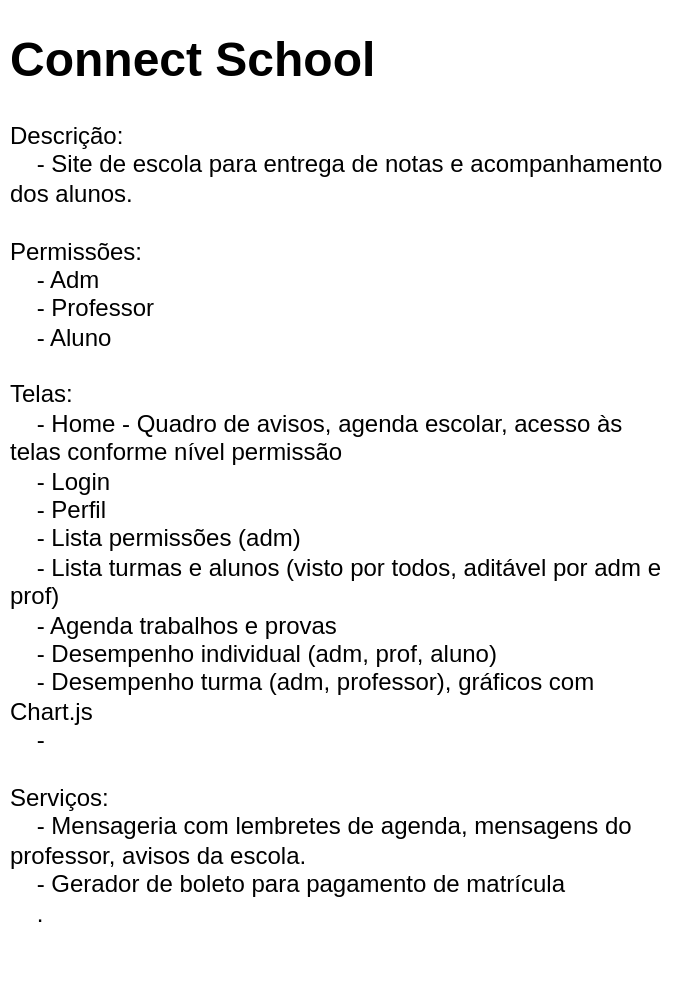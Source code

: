 <mxfile version="20.5.1" type="device" pages="3"><diagram id="XEY9QeWDyDuhkDQCy7T7" name="Página-1"><mxGraphModel dx="1038" dy="564" grid="1" gridSize="10" guides="1" tooltips="1" connect="1" arrows="1" fold="1" page="1" pageScale="1" pageWidth="827" pageHeight="1169" math="0" shadow="0"><root><mxCell id="0"/><mxCell id="1" parent="0"/><mxCell id="oTpBTwNz1g0yi6mASG2y-1" value="&lt;h1&gt;Connect School&lt;br&gt;&lt;/h1&gt;&lt;p&gt;Descrição:&lt;br&gt;&amp;nbsp;&amp;nbsp; &amp;nbsp;- Site de escola para entrega de notas e acompanhamento dos alunos.&lt;br&gt;&lt;br&gt;Permissões: &lt;br&gt;&amp;nbsp;&amp;nbsp; &amp;nbsp;- Adm &lt;br&gt;&amp;nbsp;&amp;nbsp; &amp;nbsp;- Professor &lt;br&gt;&amp;nbsp;&amp;nbsp; &amp;nbsp;- Aluno&lt;br&gt;&lt;br&gt;Telas:&lt;br&gt;&amp;nbsp;&amp;nbsp; &amp;nbsp;- Home - Quadro de avisos, agenda escolar, acesso às telas conforme nível permissão&lt;br&gt;&amp;nbsp;&amp;nbsp; &amp;nbsp;- Login&lt;br&gt;&amp;nbsp;&amp;nbsp; &amp;nbsp;- Perfil&lt;br&gt;&amp;nbsp;&amp;nbsp; &amp;nbsp;- Lista permissões (adm)&lt;br&gt;&amp;nbsp;&amp;nbsp; &amp;nbsp;- Lista turmas e alunos (visto por todos, aditável por adm e prof)&lt;br&gt;&amp;nbsp;&amp;nbsp; &amp;nbsp;- Agenda trabalhos e provas&lt;br&gt;&amp;nbsp;&amp;nbsp; &amp;nbsp;- Desempenho individual (adm, prof, aluno)&lt;br&gt;&amp;nbsp;&amp;nbsp; &amp;nbsp;- Desempenho turma (adm, professor), gráficos com Chart.js&lt;br&gt;&amp;nbsp;&amp;nbsp; &amp;nbsp;- &lt;br&gt;&lt;br&gt;Serviços:&lt;br&gt;&amp;nbsp;&amp;nbsp; &amp;nbsp;- Mensageria com lembretes de agenda, mensagens do professor, avisos da escola.&lt;br&gt;&amp;nbsp;&amp;nbsp; &amp;nbsp;- Gerador de boleto para pagamento de matrícula&lt;br&gt;&amp;nbsp;&amp;nbsp;&amp;nbsp; .&lt;/p&gt;" style="text;html=1;strokeColor=none;fillColor=none;spacing=5;spacingTop=-20;whiteSpace=wrap;overflow=hidden;rounded=0;" vertex="1" parent="1"><mxGeometry x="70" y="20" width="340" height="490" as="geometry"/></mxCell></root></mxGraphModel></diagram><diagram id="LV8RYjjmep3y8AfixWRj" name="Páginas"><mxGraphModel dx="2310" dy="806" grid="1" gridSize="10" guides="1" tooltips="1" connect="1" arrows="1" fold="1" page="1" pageScale="1" pageWidth="827" pageHeight="1169" math="0" shadow="0"><root><mxCell id="0"/><mxCell id="1" parent="0"/><mxCell id="QJTW8tv1tWQUR2ZFHWFo-1" value="home" style="whiteSpace=wrap;html=1;aspect=fixed;" vertex="1" parent="1"><mxGeometry x="-80" y="50" width="80" height="80" as="geometry"/></mxCell><mxCell id="xa5W1uztLLYf_Nr8pWCZ-6" value="public" style="swimlane;horizontal=0;" vertex="1" parent="1"><mxGeometry x="-120" y="15" width="180" height="405" as="geometry"/></mxCell><mxCell id="QJTW8tv1tWQUR2ZFHWFo-2" value="login / cadastro" style="whiteSpace=wrap;html=1;aspect=fixed;" vertex="1" parent="xa5W1uztLLYf_Nr8pWCZ-6"><mxGeometry x="40" y="217.5" width="80" height="80" as="geometry"/></mxCell><mxCell id="xa5W1uztLLYf_Nr8pWCZ-10" value="&lt;div&gt;Logado:&lt;/div&gt;&lt;div&gt;- Agenda de provas&lt;br&gt;&lt;/div&gt;" style="text;html=1;strokeColor=none;fillColor=none;align=left;verticalAlign=top;whiteSpace=wrap;rounded=0;" vertex="1" parent="xa5W1uztLLYf_Nr8pWCZ-6"><mxGeometry x="120" y="35" width="60" height="95" as="geometry"/></mxCell><mxCell id="xa5W1uztLLYf_Nr8pWCZ-7" value="Auth" style="swimlane;" vertex="1" parent="1"><mxGeometry x="80" y="15" width="630" height="405" as="geometry"/></mxCell><mxCell id="lKCZmAWBMqxAJzKR-kjH-1" value="Perfil" style="whiteSpace=wrap;html=1;aspect=fixed;" vertex="1" parent="xa5W1uztLLYf_Nr8pWCZ-7"><mxGeometry x="40" y="35" width="80" height="80" as="geometry"/></mxCell><mxCell id="xa5W1uztLLYf_Nr8pWCZ-1" value="Permissões" style="whiteSpace=wrap;html=1;aspect=fixed;" vertex="1" parent="xa5W1uztLLYf_Nr8pWCZ-7"><mxGeometry x="250" y="35" width="80" height="80" as="geometry"/></mxCell><mxCell id="xa5W1uztLLYf_Nr8pWCZ-2" value="Turmas e alunos" style="whiteSpace=wrap;html=1;aspect=fixed;" vertex="1" parent="xa5W1uztLLYf_Nr8pWCZ-7"><mxGeometry x="480" y="35" width="80" height="80" as="geometry"/></mxCell><mxCell id="xa5W1uztLLYf_Nr8pWCZ-3" value="agenda trabalhos e provas" style="whiteSpace=wrap;html=1;aspect=fixed;" vertex="1" parent="xa5W1uztLLYf_Nr8pWCZ-7"><mxGeometry x="40" y="217.5" width="80" height="80" as="geometry"/></mxCell><mxCell id="xa5W1uztLLYf_Nr8pWCZ-4" value="desempenho individual" style="whiteSpace=wrap;html=1;aspect=fixed;" vertex="1" parent="xa5W1uztLLYf_Nr8pWCZ-7"><mxGeometry x="250" y="217.5" width="80" height="80" as="geometry"/></mxCell><mxCell id="xa5W1uztLLYf_Nr8pWCZ-5" value="desempenho turma" style="whiteSpace=wrap;html=1;aspect=fixed;" vertex="1" parent="xa5W1uztLLYf_Nr8pWCZ-7"><mxGeometry x="480" y="217.5" width="80" height="80" as="geometry"/></mxCell><mxCell id="xa5W1uztLLYf_Nr8pWCZ-9" value="&lt;div&gt;- Foto&lt;/div&gt;&lt;div&gt;- Dados gerais&lt;/div&gt;&lt;div&gt;- Número&lt;/div&gt;&lt;div&gt;&amp;nbsp;&lt;/div&gt;&lt;div&gt;Professor:&lt;/div&gt;&lt;div&gt;- Turmas&lt;/div&gt;&lt;div&gt;&lt;br&gt;&lt;/div&gt;&lt;div&gt;Aluno:&lt;/div&gt;&lt;div&gt;- Turma&lt;/div&gt;&lt;div&gt;- Notas&lt;br&gt;&lt;/div&gt;" style="text;html=1;strokeColor=none;fillColor=none;align=left;verticalAlign=top;whiteSpace=wrap;rounded=0;" vertex="1" parent="xa5W1uztLLYf_Nr8pWCZ-7"><mxGeometry x="120" y="35" width="100" height="165" as="geometry"/></mxCell><mxCell id="xa5W1uztLLYf_Nr8pWCZ-11" value="Lista de permissões por níveis" style="text;html=1;strokeColor=none;fillColor=none;align=left;verticalAlign=top;whiteSpace=wrap;rounded=0;" vertex="1" parent="xa5W1uztLLYf_Nr8pWCZ-7"><mxGeometry x="334" y="35" width="60" height="30" as="geometry"/></mxCell><mxCell id="xa5W1uztLLYf_Nr8pWCZ-12" value="Qual aluno pertence a qual turma" style="text;html=1;strokeColor=none;fillColor=none;align=left;verticalAlign=top;whiteSpace=wrap;rounded=0;" vertex="1" parent="xa5W1uztLLYf_Nr8pWCZ-7"><mxGeometry x="560" y="35" width="60" height="30" as="geometry"/></mxCell><mxCell id="xa5W1uztLLYf_Nr8pWCZ-13" value="&lt;div&gt;Agenda por turma&lt;/div&gt;&lt;div&gt;- Atividades previstas&lt;/div&gt;&lt;div&gt;- Feriados e afins&lt;br&gt;&lt;/div&gt;" style="text;html=1;strokeColor=none;fillColor=none;align=left;verticalAlign=top;whiteSpace=wrap;rounded=0;" vertex="1" parent="xa5W1uztLLYf_Nr8pWCZ-7"><mxGeometry x="120" y="218" width="80" height="30" as="geometry"/></mxCell><mxCell id="xa5W1uztLLYf_Nr8pWCZ-14" value="&lt;div&gt;Histórico de notas do aluno&lt;br&gt;&lt;/div&gt;" style="text;html=1;strokeColor=none;fillColor=none;align=left;verticalAlign=top;whiteSpace=wrap;rounded=0;" vertex="1" parent="xa5W1uztLLYf_Nr8pWCZ-7"><mxGeometry x="330" y="218" width="60" height="30" as="geometry"/></mxCell><mxCell id="xa5W1uztLLYf_Nr8pWCZ-15" value="Histórico de notas da turma" style="text;html=1;strokeColor=none;fillColor=none;align=left;verticalAlign=top;whiteSpace=wrap;rounded=0;" vertex="1" parent="xa5W1uztLLYf_Nr8pWCZ-7"><mxGeometry x="560" y="218" width="60" height="30" as="geometry"/></mxCell><mxCell id="xa5W1uztLLYf_Nr8pWCZ-22" value="" style="ellipse;whiteSpace=wrap;html=1;aspect=fixed;fillColor=#dae8fc;strokeColor=#6c8ebf;" vertex="1" parent="xa5W1uztLLYf_Nr8pWCZ-7"><mxGeometry x="40" y="105" width="20" height="20" as="geometry"/></mxCell><mxCell id="xa5W1uztLLYf_Nr8pWCZ-25" value="" style="ellipse;whiteSpace=wrap;html=1;aspect=fixed;fillColor=#dae8fc;strokeColor=#6c8ebf;" vertex="1" parent="xa5W1uztLLYf_Nr8pWCZ-7"><mxGeometry x="250" y="107.5" width="20" height="20" as="geometry"/></mxCell><mxCell id="xa5W1uztLLYf_Nr8pWCZ-26" value="" style="ellipse;whiteSpace=wrap;html=1;aspect=fixed;fillColor=#dae8fc;strokeColor=#6c8ebf;" vertex="1" parent="xa5W1uztLLYf_Nr8pWCZ-7"><mxGeometry x="480" y="105" width="20" height="20" as="geometry"/></mxCell><mxCell id="xa5W1uztLLYf_Nr8pWCZ-27" value="" style="ellipse;whiteSpace=wrap;html=1;aspect=fixed;fillColor=#dae8fc;strokeColor=#6c8ebf;" vertex="1" parent="xa5W1uztLLYf_Nr8pWCZ-7"><mxGeometry x="40" y="287.5" width="20" height="20" as="geometry"/></mxCell><mxCell id="xa5W1uztLLYf_Nr8pWCZ-28" value="" style="ellipse;whiteSpace=wrap;html=1;aspect=fixed;fillColor=#dae8fc;strokeColor=#6c8ebf;" vertex="1" parent="xa5W1uztLLYf_Nr8pWCZ-7"><mxGeometry x="250" y="287.5" width="20" height="20" as="geometry"/></mxCell><mxCell id="xa5W1uztLLYf_Nr8pWCZ-29" value="" style="ellipse;whiteSpace=wrap;html=1;aspect=fixed;fillColor=#dae8fc;strokeColor=#6c8ebf;" vertex="1" parent="xa5W1uztLLYf_Nr8pWCZ-7"><mxGeometry x="480" y="285" width="20" height="20" as="geometry"/></mxCell><mxCell id="xa5W1uztLLYf_Nr8pWCZ-30" value="" style="ellipse;whiteSpace=wrap;html=1;aspect=fixed;fillColor=#d5e8d4;strokeColor=#82b366;" vertex="1" parent="xa5W1uztLLYf_Nr8pWCZ-7"><mxGeometry x="60" y="105" width="20" height="20" as="geometry"/></mxCell><mxCell id="xa5W1uztLLYf_Nr8pWCZ-31" value="" style="ellipse;whiteSpace=wrap;html=1;aspect=fixed;fillColor=#d5e8d4;strokeColor=#82b366;dashed=1;" vertex="1" parent="xa5W1uztLLYf_Nr8pWCZ-7"><mxGeometry x="500" y="105" width="20" height="20" as="geometry"/></mxCell><mxCell id="xa5W1uztLLYf_Nr8pWCZ-34" value="" style="ellipse;whiteSpace=wrap;html=1;aspect=fixed;fillColor=#d5e8d4;strokeColor=#82b366;" vertex="1" parent="xa5W1uztLLYf_Nr8pWCZ-7"><mxGeometry x="270" y="287.5" width="20" height="20" as="geometry"/></mxCell><mxCell id="xa5W1uztLLYf_Nr8pWCZ-35" value="" style="ellipse;whiteSpace=wrap;html=1;aspect=fixed;fillColor=#d5e8d4;strokeColor=#82b366;" vertex="1" parent="xa5W1uztLLYf_Nr8pWCZ-7"><mxGeometry x="60" y="287.5" width="20" height="20" as="geometry"/></mxCell><mxCell id="xa5W1uztLLYf_Nr8pWCZ-36" value="" style="ellipse;whiteSpace=wrap;html=1;aspect=fixed;fillColor=#ffe6cc;strokeColor=#d79b00;" vertex="1" parent="xa5W1uztLLYf_Nr8pWCZ-7"><mxGeometry x="520" y="105" width="20" height="20" as="geometry"/></mxCell><mxCell id="xa5W1uztLLYf_Nr8pWCZ-37" value="" style="ellipse;whiteSpace=wrap;html=1;aspect=fixed;fillColor=#ffe6cc;strokeColor=#d79b00;" vertex="1" parent="xa5W1uztLLYf_Nr8pWCZ-7"><mxGeometry x="500" y="285" width="20" height="20" as="geometry"/></mxCell><mxCell id="xa5W1uztLLYf_Nr8pWCZ-38" value="" style="ellipse;whiteSpace=wrap;html=1;aspect=fixed;fillColor=#ffe6cc;strokeColor=#d79b00;" vertex="1" parent="xa5W1uztLLYf_Nr8pWCZ-7"><mxGeometry x="290" y="287.5" width="20" height="20" as="geometry"/></mxCell><mxCell id="xa5W1uztLLYf_Nr8pWCZ-39" value="" style="ellipse;whiteSpace=wrap;html=1;aspect=fixed;fillColor=#ffe6cc;strokeColor=#d79b00;" vertex="1" parent="xa5W1uztLLYf_Nr8pWCZ-7"><mxGeometry x="80" y="287.5" width="20" height="20" as="geometry"/></mxCell><mxCell id="xa5W1uztLLYf_Nr8pWCZ-40" value="" style="ellipse;whiteSpace=wrap;html=1;aspect=fixed;fillColor=#ffe6cc;strokeColor=#d79b00;" vertex="1" parent="xa5W1uztLLYf_Nr8pWCZ-7"><mxGeometry x="80" y="105" width="20" height="20" as="geometry"/></mxCell><mxCell id="xa5W1uztLLYf_Nr8pWCZ-16" value="" style="ellipse;whiteSpace=wrap;html=1;aspect=fixed;fillColor=#dae8fc;strokeColor=#6c8ebf;" vertex="1" parent="1"><mxGeometry x="770" y="30" width="20" height="20" as="geometry"/></mxCell><mxCell id="xa5W1uztLLYf_Nr8pWCZ-17" value="" style="ellipse;whiteSpace=wrap;html=1;aspect=fixed;fillColor=#d5e8d4;strokeColor=#82b366;" vertex="1" parent="1"><mxGeometry x="770" y="70" width="20" height="20" as="geometry"/></mxCell><mxCell id="xa5W1uztLLYf_Nr8pWCZ-18" value="" style="ellipse;whiteSpace=wrap;html=1;aspect=fixed;fillColor=#ffe6cc;strokeColor=#d79b00;" vertex="1" parent="1"><mxGeometry x="770" y="110" width="20" height="20" as="geometry"/></mxCell><mxCell id="xa5W1uztLLYf_Nr8pWCZ-19" value="Adm" style="text;html=1;strokeColor=none;fillColor=none;align=center;verticalAlign=middle;whiteSpace=wrap;rounded=0;" vertex="1" parent="1"><mxGeometry x="800" y="25" width="60" height="30" as="geometry"/></mxCell><mxCell id="xa5W1uztLLYf_Nr8pWCZ-20" value="Aluno" style="text;html=1;strokeColor=none;fillColor=none;align=center;verticalAlign=middle;whiteSpace=wrap;rounded=0;" vertex="1" parent="1"><mxGeometry x="800" y="65" width="60" height="30" as="geometry"/></mxCell><mxCell id="xa5W1uztLLYf_Nr8pWCZ-21" value="Professor" style="text;html=1;strokeColor=none;fillColor=none;align=center;verticalAlign=middle;whiteSpace=wrap;rounded=0;" vertex="1" parent="1"><mxGeometry x="810" y="105" width="60" height="30" as="geometry"/></mxCell></root></mxGraphModel></diagram><diagram id="CzIRaWBPfpLo-fqdnuDP" name="Página-3"><mxGraphModel dx="1038" dy="1733" grid="1" gridSize="10" guides="1" tooltips="1" connect="1" arrows="1" fold="1" page="1" pageScale="1" pageWidth="827" pageHeight="1169" math="0" shadow="0"><root><mxCell id="0"/><mxCell id="1" parent="0"/><mxCell id="Y0y6ZE-SuenmX6oOjHEt-3" value="students" style="swimlane;fontStyle=0;childLayout=stackLayout;horizontal=1;startSize=30;horizontalStack=0;resizeParent=1;resizeParentMax=0;resizeLast=0;collapsible=1;marginBottom=0;dashed=1;" vertex="1" parent="1"><mxGeometry x="190" y="40" width="140" height="150" as="geometry"/></mxCell><mxCell id="Y0y6ZE-SuenmX6oOjHEt-4" value="id" style="text;strokeColor=none;fillColor=none;align=left;verticalAlign=middle;spacingLeft=4;spacingRight=4;overflow=hidden;points=[[0,0.5],[1,0.5]];portConstraint=eastwest;rotatable=0;" vertex="1" parent="Y0y6ZE-SuenmX6oOjHEt-3"><mxGeometry y="30" width="140" height="30" as="geometry"/></mxCell><mxCell id="Y0y6ZE-SuenmX6oOjHEt-5" value="name" style="text;strokeColor=none;fillColor=none;align=left;verticalAlign=middle;spacingLeft=4;spacingRight=4;overflow=hidden;points=[[0,0.5],[1,0.5]];portConstraint=eastwest;rotatable=0;" vertex="1" parent="Y0y6ZE-SuenmX6oOjHEt-3"><mxGeometry y="60" width="140" height="30" as="geometry"/></mxCell><mxCell id="Aa-kQa9oK4cP4mD9ktrD-15" value="number" style="text;strokeColor=none;fillColor=none;align=left;verticalAlign=middle;spacingLeft=4;spacingRight=4;overflow=hidden;points=[[0,0.5],[1,0.5]];portConstraint=eastwest;rotatable=0;" vertex="1" parent="Y0y6ZE-SuenmX6oOjHEt-3"><mxGeometry y="90" width="140" height="30" as="geometry"/></mxCell><mxCell id="Y0y6ZE-SuenmX6oOjHEt-6" value="type: student" style="text;strokeColor=none;fillColor=none;align=left;verticalAlign=middle;spacingLeft=4;spacingRight=4;overflow=hidden;points=[[0,0.5],[1,0.5]];portConstraint=eastwest;rotatable=0;" vertex="1" parent="Y0y6ZE-SuenmX6oOjHEt-3"><mxGeometry y="120" width="140" height="30" as="geometry"/></mxCell><mxCell id="Aa-kQa9oK4cP4mD9ktrD-7" style="edgeStyle=orthogonalEdgeStyle;rounded=0;orthogonalLoop=1;jettySize=auto;html=1;" edge="1" parent="1" source="Y0y6ZE-SuenmX6oOjHEt-7" target="Y0y6ZE-SuenmX6oOjHEt-11"><mxGeometry relative="1" as="geometry"/></mxCell><mxCell id="Y0y6ZE-SuenmX6oOjHEt-7" value="classrooms" style="swimlane;fontStyle=0;childLayout=stackLayout;horizontal=1;startSize=30;horizontalStack=0;resizeParent=1;resizeParentMax=0;resizeLast=0;collapsible=1;marginBottom=0;" vertex="1" parent="1"><mxGeometry x="610" y="230" width="140" height="120" as="geometry"/></mxCell><mxCell id="Y0y6ZE-SuenmX6oOjHEt-8" value="id" style="text;strokeColor=none;fillColor=none;align=left;verticalAlign=middle;spacingLeft=4;spacingRight=4;overflow=hidden;points=[[0,0.5],[1,0.5]];portConstraint=eastwest;rotatable=0;" vertex="1" parent="Y0y6ZE-SuenmX6oOjHEt-7"><mxGeometry y="30" width="140" height="30" as="geometry"/></mxCell><mxCell id="Y0y6ZE-SuenmX6oOjHEt-9" value="name" style="text;strokeColor=none;fillColor=none;align=left;verticalAlign=middle;spacingLeft=4;spacingRight=4;overflow=hidden;points=[[0,0.5],[1,0.5]];portConstraint=eastwest;rotatable=0;" vertex="1" parent="Y0y6ZE-SuenmX6oOjHEt-7"><mxGeometry y="60" width="140" height="30" as="geometry"/></mxCell><mxCell id="Y0y6ZE-SuenmX6oOjHEt-10" value="user_id" style="text;strokeColor=none;fillColor=none;align=left;verticalAlign=middle;spacingLeft=4;spacingRight=4;overflow=hidden;points=[[0,0.5],[1,0.5]];portConstraint=eastwest;rotatable=0;" vertex="1" parent="Y0y6ZE-SuenmX6oOjHEt-7"><mxGeometry y="90" width="140" height="30" as="geometry"/></mxCell><mxCell id="Y0y6ZE-SuenmX6oOjHEt-11" value="teachers" style="swimlane;fontStyle=0;childLayout=stackLayout;horizontal=1;startSize=30;horizontalStack=0;resizeParent=1;resizeParentMax=0;resizeLast=0;collapsible=1;marginBottom=0;dashed=1;" vertex="1" parent="1"><mxGeometry x="610" y="40" width="140" height="150" as="geometry"/></mxCell><mxCell id="Y0y6ZE-SuenmX6oOjHEt-12" value="id" style="text;strokeColor=none;fillColor=none;align=left;verticalAlign=middle;spacingLeft=4;spacingRight=4;overflow=hidden;points=[[0,0.5],[1,0.5]];portConstraint=eastwest;rotatable=0;" vertex="1" parent="Y0y6ZE-SuenmX6oOjHEt-11"><mxGeometry y="30" width="140" height="30" as="geometry"/></mxCell><mxCell id="Y0y6ZE-SuenmX6oOjHEt-13" value="name" style="text;strokeColor=none;fillColor=none;align=left;verticalAlign=middle;spacingLeft=4;spacingRight=4;overflow=hidden;points=[[0,0.5],[1,0.5]];portConstraint=eastwest;rotatable=0;" vertex="1" parent="Y0y6ZE-SuenmX6oOjHEt-11"><mxGeometry y="60" width="140" height="30" as="geometry"/></mxCell><mxCell id="Y0y6ZE-SuenmX6oOjHEt-14" value="number" style="text;strokeColor=none;fillColor=none;align=left;verticalAlign=middle;spacingLeft=4;spacingRight=4;overflow=hidden;points=[[0,0.5],[1,0.5]];portConstraint=eastwest;rotatable=0;" vertex="1" parent="Y0y6ZE-SuenmX6oOjHEt-11"><mxGeometry y="90" width="140" height="30" as="geometry"/></mxCell><mxCell id="Aa-kQa9oK4cP4mD9ktrD-17" value="type: teacher" style="text;strokeColor=none;fillColor=none;align=left;verticalAlign=middle;spacingLeft=4;spacingRight=4;overflow=hidden;points=[[0,0.5],[1,0.5]];portConstraint=eastwest;rotatable=0;" vertex="1" parent="Y0y6ZE-SuenmX6oOjHEt-11"><mxGeometry y="120" width="140" height="30" as="geometry"/></mxCell><mxCell id="Aa-kQa9oK4cP4mD9ktrD-3" style="edgeStyle=orthogonalEdgeStyle;rounded=0;orthogonalLoop=1;jettySize=auto;html=1;exitX=0.5;exitY=0;exitDx=0;exitDy=0;" edge="1" parent="1" source="Y0y6ZE-SuenmX6oOjHEt-15" target="Y0y6ZE-SuenmX6oOjHEt-3"><mxGeometry relative="1" as="geometry"/></mxCell><mxCell id="Y0y6ZE-SuenmX6oOjHEt-15" value="grades" style="swimlane;fontStyle=0;childLayout=stackLayout;horizontal=1;startSize=30;horizontalStack=0;resizeParent=1;resizeParentMax=0;resizeLast=0;collapsible=1;marginBottom=0;" vertex="1" parent="1"><mxGeometry x="190" y="230" width="140" height="150" as="geometry"/></mxCell><mxCell id="Y0y6ZE-SuenmX6oOjHEt-16" value="id" style="text;strokeColor=none;fillColor=none;align=left;verticalAlign=middle;spacingLeft=4;spacingRight=4;overflow=hidden;points=[[0,0.5],[1,0.5]];portConstraint=eastwest;rotatable=0;" vertex="1" parent="Y0y6ZE-SuenmX6oOjHEt-15"><mxGeometry y="30" width="140" height="30" as="geometry"/></mxCell><mxCell id="Y0y6ZE-SuenmX6oOjHEt-17" value="user_id" style="text;strokeColor=none;fillColor=none;align=left;verticalAlign=middle;spacingLeft=4;spacingRight=4;overflow=hidden;points=[[0,0.5],[1,0.5]];portConstraint=eastwest;rotatable=0;" vertex="1" parent="Y0y6ZE-SuenmX6oOjHEt-15"><mxGeometry y="60" width="140" height="30" as="geometry"/></mxCell><mxCell id="Y0y6ZE-SuenmX6oOjHEt-18" value="exam_id" style="text;strokeColor=none;fillColor=none;align=left;verticalAlign=middle;spacingLeft=4;spacingRight=4;overflow=hidden;points=[[0,0.5],[1,0.5]];portConstraint=eastwest;rotatable=0;" vertex="1" parent="Y0y6ZE-SuenmX6oOjHEt-15"><mxGeometry y="90" width="140" height="30" as="geometry"/></mxCell><mxCell id="Aa-kQa9oK4cP4mD9ktrD-1" value="value" style="text;strokeColor=none;fillColor=none;align=left;verticalAlign=middle;spacingLeft=4;spacingRight=4;overflow=hidden;points=[[0,0.5],[1,0.5]];portConstraint=eastwest;rotatable=0;" vertex="1" parent="Y0y6ZE-SuenmX6oOjHEt-15"><mxGeometry y="120" width="140" height="30" as="geometry"/></mxCell><mxCell id="Y0y6ZE-SuenmX6oOjHEt-19" value="exams" style="swimlane;fontStyle=0;childLayout=stackLayout;horizontal=1;startSize=30;horizontalStack=0;resizeParent=1;resizeParentMax=0;resizeLast=0;collapsible=1;marginBottom=0;" vertex="1" parent="1"><mxGeometry x="400" y="230" width="140" height="150" as="geometry"/></mxCell><mxCell id="Y0y6ZE-SuenmX6oOjHEt-20" value="id" style="text;strokeColor=none;fillColor=none;align=left;verticalAlign=middle;spacingLeft=4;spacingRight=4;overflow=hidden;points=[[0,0.5],[1,0.5]];portConstraint=eastwest;rotatable=0;" vertex="1" parent="Y0y6ZE-SuenmX6oOjHEt-19"><mxGeometry y="30" width="140" height="30" as="geometry"/></mxCell><mxCell id="Y0y6ZE-SuenmX6oOjHEt-21" value="name" style="text;strokeColor=none;fillColor=none;align=left;verticalAlign=middle;spacingLeft=4;spacingRight=4;overflow=hidden;points=[[0,0.5],[1,0.5]];portConstraint=eastwest;rotatable=0;" vertex="1" parent="Y0y6ZE-SuenmX6oOjHEt-19"><mxGeometry y="60" width="140" height="30" as="geometry"/></mxCell><mxCell id="Y0y6ZE-SuenmX6oOjHEt-22" value="date" style="text;strokeColor=none;fillColor=none;align=left;verticalAlign=middle;spacingLeft=4;spacingRight=4;overflow=hidden;points=[[0,0.5],[1,0.5]];portConstraint=eastwest;rotatable=0;" vertex="1" parent="Y0y6ZE-SuenmX6oOjHEt-19"><mxGeometry y="90" width="140" height="30" as="geometry"/></mxCell><mxCell id="Aa-kQa9oK4cP4mD9ktrD-2" value="classroom_id" style="text;strokeColor=none;fillColor=none;align=left;verticalAlign=middle;spacingLeft=4;spacingRight=4;overflow=hidden;points=[[0,0.5],[1,0.5]];portConstraint=eastwest;rotatable=0;" vertex="1" parent="Y0y6ZE-SuenmX6oOjHEt-19"><mxGeometry y="120" width="140" height="30" as="geometry"/></mxCell><mxCell id="Y0y6ZE-SuenmX6oOjHEt-23" value="admins" style="swimlane;fontStyle=0;childLayout=stackLayout;horizontal=1;startSize=30;horizontalStack=0;resizeParent=1;resizeParentMax=0;resizeLast=0;collapsible=1;marginBottom=0;dashed=1;" vertex="1" parent="1"><mxGeometry x="400" y="40" width="140" height="150" as="geometry"/></mxCell><mxCell id="Y0y6ZE-SuenmX6oOjHEt-24" value="id" style="text;strokeColor=none;fillColor=none;align=left;verticalAlign=middle;spacingLeft=4;spacingRight=4;overflow=hidden;points=[[0,0.5],[1,0.5]];portConstraint=eastwest;rotatable=0;" vertex="1" parent="Y0y6ZE-SuenmX6oOjHEt-23"><mxGeometry y="30" width="140" height="30" as="geometry"/></mxCell><mxCell id="Y0y6ZE-SuenmX6oOjHEt-25" value="name" style="text;strokeColor=none;fillColor=none;align=left;verticalAlign=middle;spacingLeft=4;spacingRight=4;overflow=hidden;points=[[0,0.5],[1,0.5]];portConstraint=eastwest;rotatable=0;" vertex="1" parent="Y0y6ZE-SuenmX6oOjHEt-23"><mxGeometry y="60" width="140" height="30" as="geometry"/></mxCell><mxCell id="Y0y6ZE-SuenmX6oOjHEt-26" value="number" style="text;strokeColor=none;fillColor=none;align=left;verticalAlign=middle;spacingLeft=4;spacingRight=4;overflow=hidden;points=[[0,0.5],[1,0.5]];portConstraint=eastwest;rotatable=0;" vertex="1" parent="Y0y6ZE-SuenmX6oOjHEt-23"><mxGeometry y="90" width="140" height="30" as="geometry"/></mxCell><mxCell id="Aa-kQa9oK4cP4mD9ktrD-16" value="type: admin" style="text;strokeColor=none;fillColor=none;align=left;verticalAlign=middle;spacingLeft=4;spacingRight=4;overflow=hidden;points=[[0,0.5],[1,0.5]];portConstraint=eastwest;rotatable=0;" vertex="1" parent="Y0y6ZE-SuenmX6oOjHEt-23"><mxGeometry y="120" width="140" height="30" as="geometry"/></mxCell><mxCell id="tjCnmL3n65wMbVpzcXvy-1" value="permissions" style="swimlane;fontStyle=0;childLayout=stackLayout;horizontal=1;startSize=30;horizontalStack=0;resizeParent=1;resizeParentMax=0;resizeLast=0;collapsible=1;marginBottom=0;" vertex="1" parent="1"><mxGeometry x="640" y="-230" width="140" height="120" as="geometry"/></mxCell><mxCell id="tjCnmL3n65wMbVpzcXvy-2" value="Item 1" style="text;strokeColor=none;fillColor=none;align=left;verticalAlign=middle;spacingLeft=4;spacingRight=4;overflow=hidden;points=[[0,0.5],[1,0.5]];portConstraint=eastwest;rotatable=0;" vertex="1" parent="tjCnmL3n65wMbVpzcXvy-1"><mxGeometry y="30" width="140" height="30" as="geometry"/></mxCell><mxCell id="tjCnmL3n65wMbVpzcXvy-3" value="Item 2" style="text;strokeColor=none;fillColor=none;align=left;verticalAlign=middle;spacingLeft=4;spacingRight=4;overflow=hidden;points=[[0,0.5],[1,0.5]];portConstraint=eastwest;rotatable=0;" vertex="1" parent="tjCnmL3n65wMbVpzcXvy-1"><mxGeometry y="60" width="140" height="30" as="geometry"/></mxCell><mxCell id="tjCnmL3n65wMbVpzcXvy-4" value="Item 3" style="text;strokeColor=none;fillColor=none;align=left;verticalAlign=middle;spacingLeft=4;spacingRight=4;overflow=hidden;points=[[0,0.5],[1,0.5]];portConstraint=eastwest;rotatable=0;" vertex="1" parent="tjCnmL3n65wMbVpzcXvy-1"><mxGeometry y="90" width="140" height="30" as="geometry"/></mxCell><mxCell id="Aa-kQa9oK4cP4mD9ktrD-5" value="" style="edgeStyle=orthogonalEdgeStyle;rounded=0;orthogonalLoop=1;jettySize=auto;html=1;" edge="1" parent="1" source="Y0y6ZE-SuenmX6oOjHEt-17" target="Y0y6ZE-SuenmX6oOjHEt-19"><mxGeometry relative="1" as="geometry"/></mxCell><mxCell id="Aa-kQa9oK4cP4mD9ktrD-6" style="edgeStyle=orthogonalEdgeStyle;rounded=0;orthogonalLoop=1;jettySize=auto;html=1;" edge="1" parent="1" source="Y0y6ZE-SuenmX6oOjHEt-21" target="Y0y6ZE-SuenmX6oOjHEt-7"><mxGeometry relative="1" as="geometry"/></mxCell><mxCell id="Aa-kQa9oK4cP4mD9ktrD-13" style="edgeStyle=orthogonalEdgeStyle;rounded=0;orthogonalLoop=1;jettySize=auto;html=1;" edge="1" parent="1" source="Aa-kQa9oK4cP4mD9ktrD-8" target="Y0y6ZE-SuenmX6oOjHEt-7"><mxGeometry relative="1" as="geometry"/></mxCell><mxCell id="Aa-kQa9oK4cP4mD9ktrD-8" value="classroom_student" style="swimlane;fontStyle=0;childLayout=stackLayout;horizontal=1;startSize=30;horizontalStack=0;resizeParent=1;resizeParentMax=0;resizeLast=0;collapsible=1;marginBottom=0;" vertex="1" parent="1"><mxGeometry x="400" y="440" width="140" height="120" as="geometry"/></mxCell><mxCell id="Aa-kQa9oK4cP4mD9ktrD-9" value="id" style="text;strokeColor=none;fillColor=none;align=left;verticalAlign=middle;spacingLeft=4;spacingRight=4;overflow=hidden;points=[[0,0.5],[1,0.5]];portConstraint=eastwest;rotatable=0;" vertex="1" parent="Aa-kQa9oK4cP4mD9ktrD-8"><mxGeometry y="30" width="140" height="30" as="geometry"/></mxCell><mxCell id="Aa-kQa9oK4cP4mD9ktrD-10" value="student_id" style="text;strokeColor=none;fillColor=none;align=left;verticalAlign=middle;spacingLeft=4;spacingRight=4;overflow=hidden;points=[[0,0.5],[1,0.5]];portConstraint=eastwest;rotatable=0;" vertex="1" parent="Aa-kQa9oK4cP4mD9ktrD-8"><mxGeometry y="60" width="140" height="30" as="geometry"/></mxCell><mxCell id="Aa-kQa9oK4cP4mD9ktrD-12" value="classroom_id" style="text;strokeColor=none;fillColor=none;align=left;verticalAlign=middle;spacingLeft=4;spacingRight=4;overflow=hidden;points=[[0,0.5],[1,0.5]];portConstraint=eastwest;rotatable=0;" vertex="1" parent="Aa-kQa9oK4cP4mD9ktrD-8"><mxGeometry y="90" width="140" height="30" as="geometry"/></mxCell><mxCell id="Aa-kQa9oK4cP4mD9ktrD-14" style="edgeStyle=orthogonalEdgeStyle;rounded=0;orthogonalLoop=1;jettySize=auto;html=1;" edge="1" parent="1" source="Aa-kQa9oK4cP4mD9ktrD-9" target="Y0y6ZE-SuenmX6oOjHEt-3"><mxGeometry relative="1" as="geometry"><Array as="points"><mxPoint x="150" y="485"/><mxPoint x="150" y="100"/></Array></mxGeometry></mxCell><mxCell id="Aa-kQa9oK4cP4mD9ktrD-21" value="users" style="swimlane;" vertex="1" parent="1"><mxGeometry x="170" y="10" width="620" height="200" as="geometry"/></mxCell></root></mxGraphModel></diagram></mxfile>